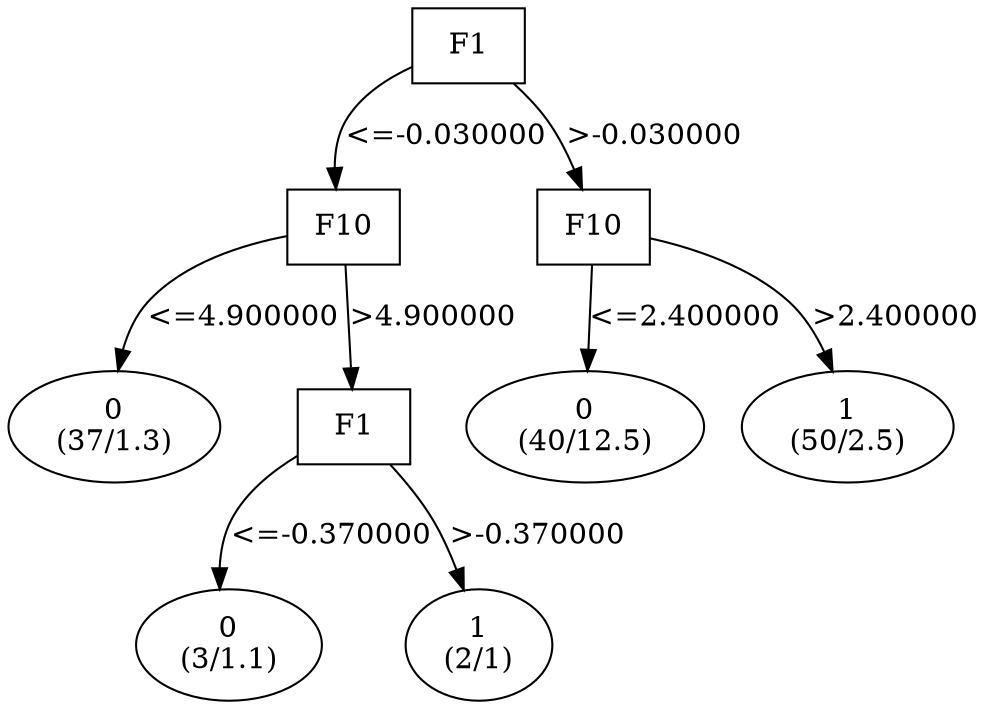 digraph YaDT {
n0 [ shape=box, label="F1\n"]
n0 -> n1 [label="<=-0.030000"]
n1 [ shape=box, label="F10\n"]
n1 -> n2 [label="<=4.900000"]
n2 [ shape=ellipse, label="0\n(37/1.3)"]
n1 -> n3 [label=">4.900000"]
n3 [ shape=box, label="F1\n"]
n3 -> n4 [label="<=-0.370000"]
n4 [ shape=ellipse, label="0\n(3/1.1)"]
n3 -> n5 [label=">-0.370000"]
n5 [ shape=ellipse, label="1\n(2/1)"]
n0 -> n8 [label=">-0.030000"]
n8 [ shape=box, label="F10\n"]
n8 -> n9 [label="<=2.400000"]
n9 [ shape=ellipse, label="0\n(40/12.5)"]
n8 -> n10 [label=">2.400000"]
n10 [ shape=ellipse, label="1\n(50/2.5)"]
}
